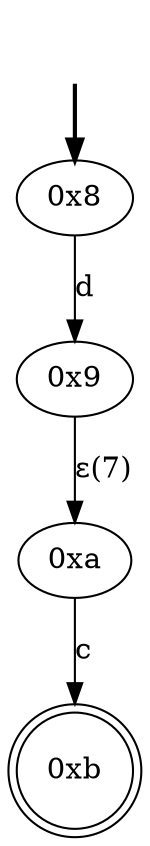 digraph {
	fake [style=invisible]
	"0x8" [root=true]
	"0x9"
	"0xa"
	"0xb" [shape=doublecircle]
	fake -> "0x8" [style=bold]
	"0x8" -> "0x9" [label=d]
	"0xa" -> "0xb" [label=c]
	"0x9" -> "0xa" [label="ε(7)"]
}
